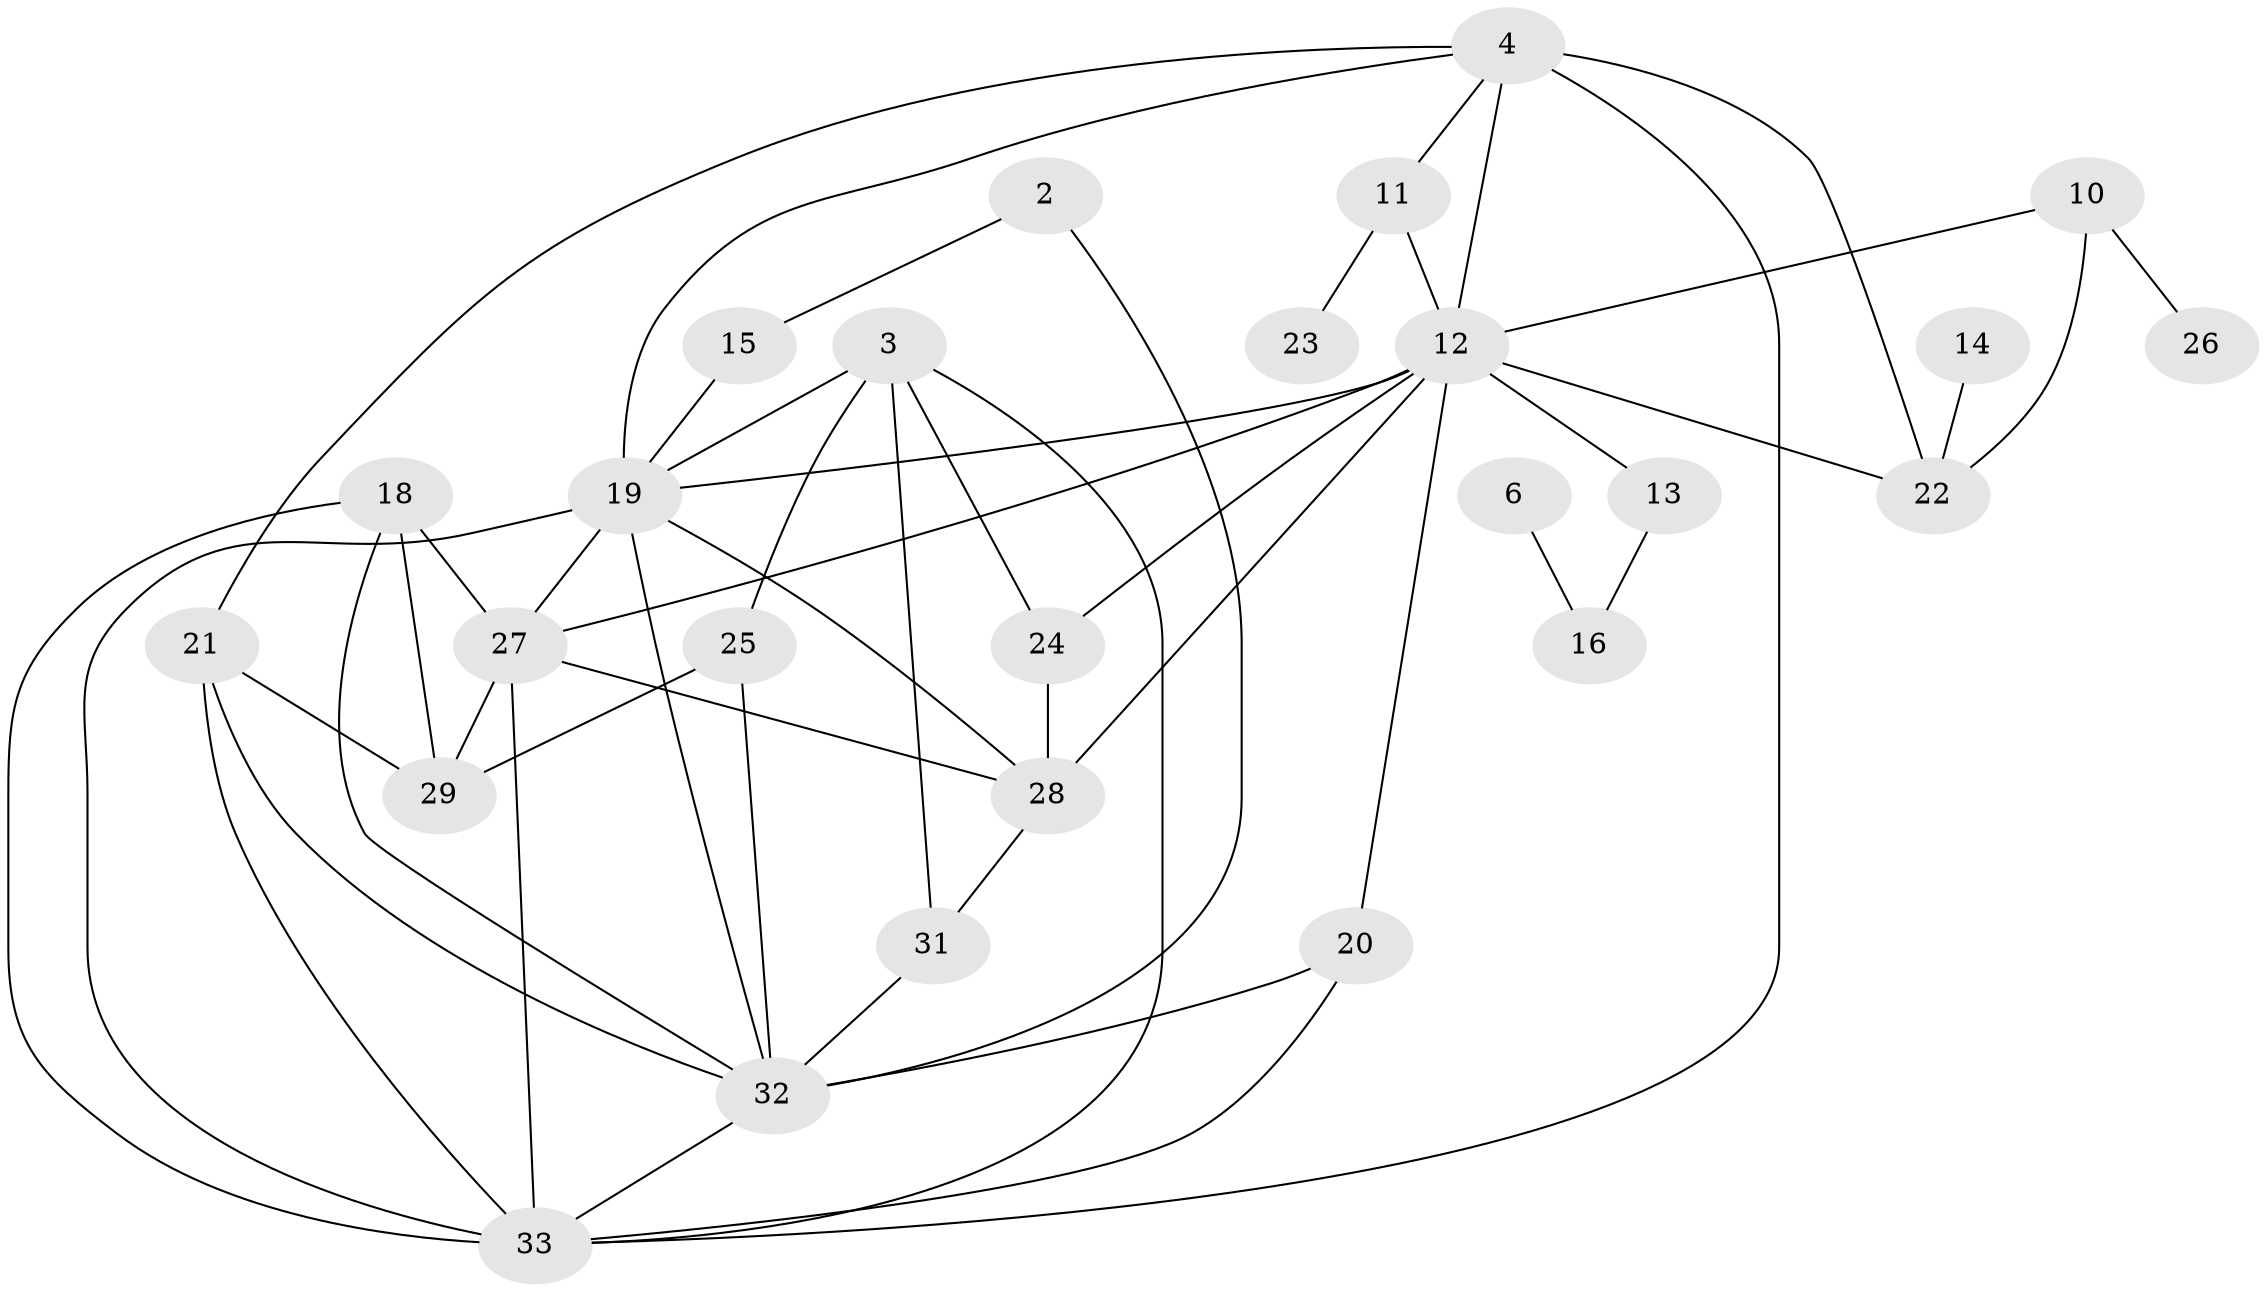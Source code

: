 // original degree distribution, {4: 0.18292682926829268, 1: 0.18292682926829268, 3: 0.2073170731707317, 2: 0.1951219512195122, 5: 0.07317073170731707, 0: 0.08536585365853659, 6: 0.04878048780487805, 9: 0.012195121951219513, 7: 0.012195121951219513}
// Generated by graph-tools (version 1.1) at 2025/35/03/04/25 23:35:58]
// undirected, 26 vertices, 51 edges
graph export_dot {
  node [color=gray90,style=filled];
  2;
  3;
  4;
  6;
  10;
  11;
  12;
  13;
  14;
  15;
  16;
  18;
  19;
  20;
  21;
  22;
  23;
  24;
  25;
  26;
  27;
  28;
  29;
  31;
  32;
  33;
  2 -- 15 [weight=1.0];
  2 -- 32 [weight=1.0];
  3 -- 19 [weight=1.0];
  3 -- 24 [weight=1.0];
  3 -- 25 [weight=1.0];
  3 -- 31 [weight=1.0];
  3 -- 33 [weight=1.0];
  4 -- 11 [weight=1.0];
  4 -- 12 [weight=1.0];
  4 -- 19 [weight=1.0];
  4 -- 21 [weight=1.0];
  4 -- 22 [weight=1.0];
  4 -- 33 [weight=2.0];
  6 -- 16 [weight=1.0];
  10 -- 12 [weight=1.0];
  10 -- 22 [weight=1.0];
  10 -- 26 [weight=1.0];
  11 -- 12 [weight=1.0];
  11 -- 23 [weight=1.0];
  12 -- 13 [weight=1.0];
  12 -- 19 [weight=1.0];
  12 -- 20 [weight=1.0];
  12 -- 22 [weight=1.0];
  12 -- 24 [weight=1.0];
  12 -- 27 [weight=3.0];
  12 -- 28 [weight=1.0];
  13 -- 16 [weight=1.0];
  14 -- 22 [weight=1.0];
  15 -- 19 [weight=1.0];
  18 -- 27 [weight=2.0];
  18 -- 29 [weight=1.0];
  18 -- 32 [weight=1.0];
  18 -- 33 [weight=1.0];
  19 -- 27 [weight=1.0];
  19 -- 28 [weight=1.0];
  19 -- 32 [weight=1.0];
  19 -- 33 [weight=3.0];
  20 -- 32 [weight=2.0];
  20 -- 33 [weight=1.0];
  21 -- 29 [weight=1.0];
  21 -- 32 [weight=1.0];
  21 -- 33 [weight=1.0];
  24 -- 28 [weight=2.0];
  25 -- 29 [weight=2.0];
  25 -- 32 [weight=2.0];
  27 -- 28 [weight=1.0];
  27 -- 29 [weight=1.0];
  27 -- 33 [weight=2.0];
  28 -- 31 [weight=1.0];
  31 -- 32 [weight=1.0];
  32 -- 33 [weight=1.0];
}
